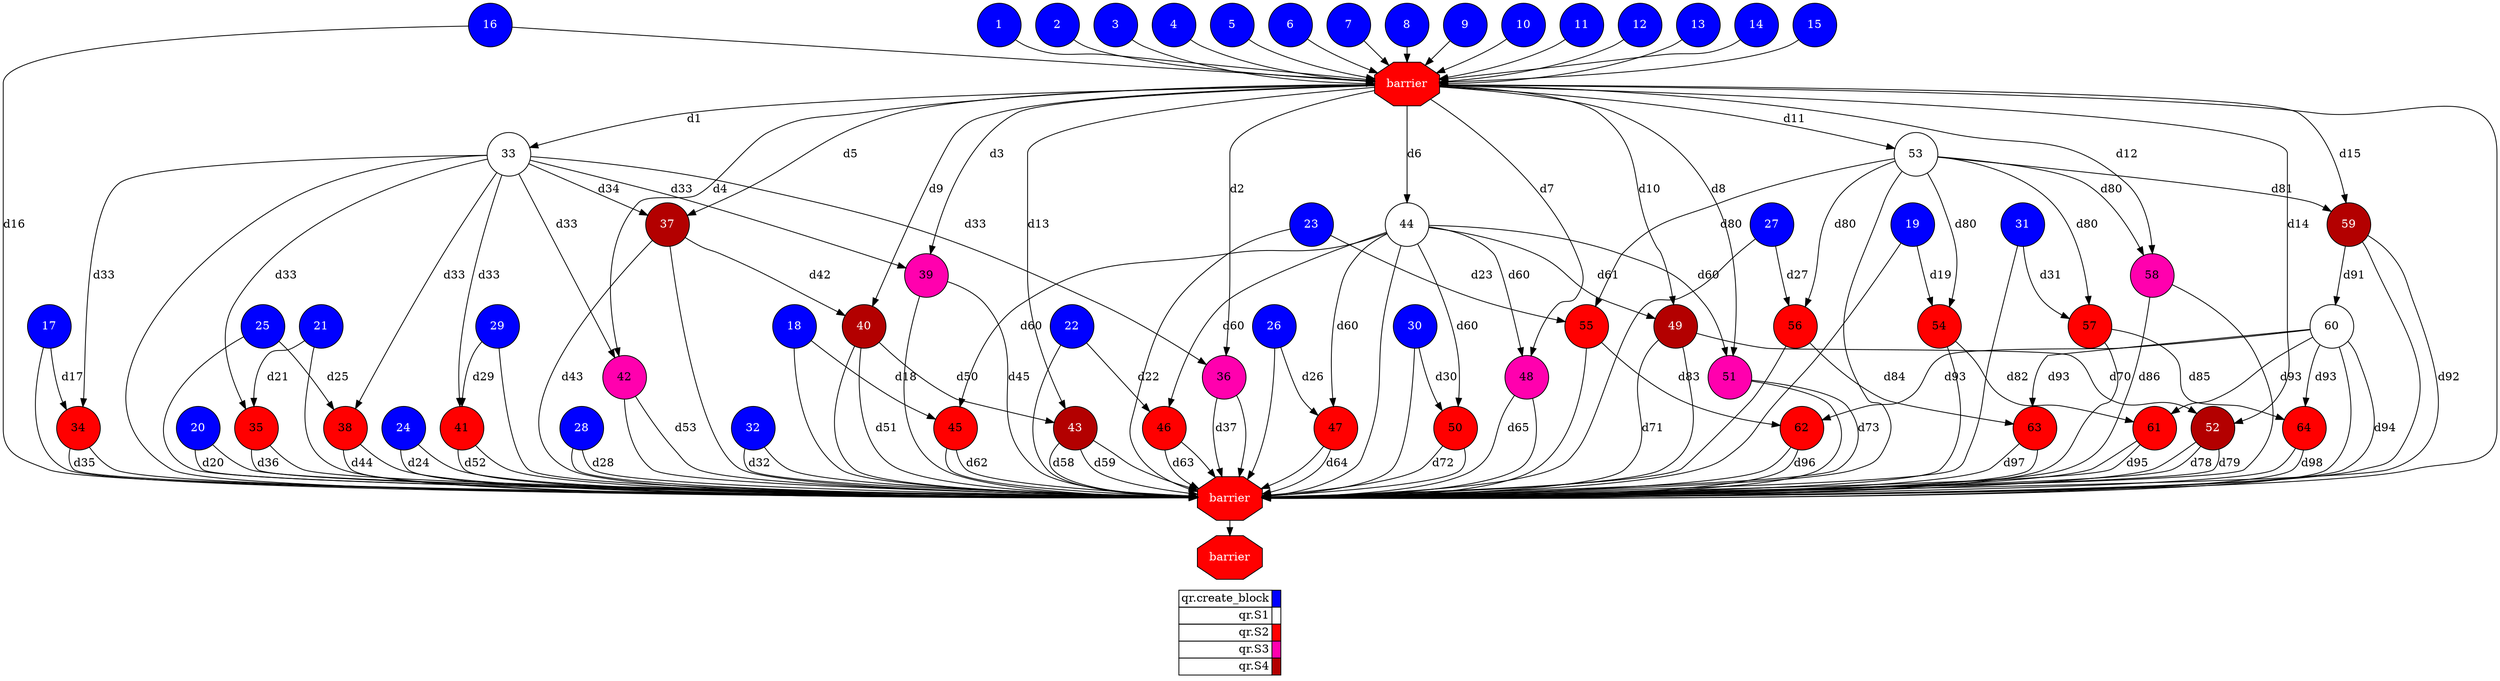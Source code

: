 digraph {
  rankdir=TB;
  labeljust="l";
  subgraph dependence_graph {
    ranksep=0.20;
    node[height=0.75];

1[shape=circle, style=filled fillcolor="#0000ff" fontcolor="#ffffff"];
2[shape=circle, style=filled fillcolor="#0000ff" fontcolor="#ffffff"];
3[shape=circle, style=filled fillcolor="#0000ff" fontcolor="#ffffff"];
4[shape=circle, style=filled fillcolor="#0000ff" fontcolor="#ffffff"];
5[shape=circle, style=filled fillcolor="#0000ff" fontcolor="#ffffff"];
6[shape=circle, style=filled fillcolor="#0000ff" fontcolor="#ffffff"];
7[shape=circle, style=filled fillcolor="#0000ff" fontcolor="#ffffff"];
8[shape=circle, style=filled fillcolor="#0000ff" fontcolor="#ffffff"];
9[shape=circle, style=filled fillcolor="#0000ff" fontcolor="#ffffff"];
10[shape=circle, style=filled fillcolor="#0000ff" fontcolor="#ffffff"];
11[shape=circle, style=filled fillcolor="#0000ff" fontcolor="#ffffff"];
12[shape=circle, style=filled fillcolor="#0000ff" fontcolor="#ffffff"];
13[shape=circle, style=filled fillcolor="#0000ff" fontcolor="#ffffff"];
14[shape=circle, style=filled fillcolor="#0000ff" fontcolor="#ffffff"];
15[shape=circle, style=filled fillcolor="#0000ff" fontcolor="#ffffff"];
16[shape=circle, style=filled fillcolor="#0000ff" fontcolor="#ffffff"];
Synchro1[label="barrier", shape=octagon, style=filled fillcolor="#ff0000" fontcolor="#FFFFFF"];
8 -> Synchro1;
4 -> Synchro1;
6 -> Synchro1;
9 -> Synchro1;
11 -> Synchro1;
12 -> Synchro1;
3 -> Synchro1;
2 -> Synchro1;
14 -> Synchro1;
13 -> Synchro1;
16 -> Synchro1;
15 -> Synchro1;
5 -> Synchro1;
7 -> Synchro1;
1 -> Synchro1;
10 -> Synchro1;
17[shape=circle, style=filled fillcolor="#0000ff" fontcolor="#ffffff"];
18[shape=circle, style=filled fillcolor="#0000ff" fontcolor="#ffffff"];
19[shape=circle, style=filled fillcolor="#0000ff" fontcolor="#ffffff"];
20[shape=circle, style=filled fillcolor="#0000ff" fontcolor="#ffffff"];
21[shape=circle, style=filled fillcolor="#0000ff" fontcolor="#ffffff"];
22[shape=circle, style=filled fillcolor="#0000ff" fontcolor="#ffffff"];
23[shape=circle, style=filled fillcolor="#0000ff" fontcolor="#ffffff"];
24[shape=circle, style=filled fillcolor="#0000ff" fontcolor="#ffffff"];
25[shape=circle, style=filled fillcolor="#0000ff" fontcolor="#ffffff"];
26[shape=circle, style=filled fillcolor="#0000ff" fontcolor="#ffffff"];
27[shape=circle, style=filled fillcolor="#0000ff" fontcolor="#ffffff"];
28[shape=circle, style=filled fillcolor="#0000ff" fontcolor="#ffffff"];
29[shape=circle, style=filled fillcolor="#0000ff" fontcolor="#ffffff"];
30[shape=circle, style=filled fillcolor="#0000ff" fontcolor="#ffffff"];
31[shape=circle, style=filled fillcolor="#0000ff" fontcolor="#ffffff"];
32[shape=circle, style=filled fillcolor="#0000ff" fontcolor="#ffffff"];
33[shape=circle, style=filled fillcolor="#ffffff" fontcolor="#000000"];
Synchro1 -> 33[ label="d1" ];
34[shape=circle, style=filled fillcolor="#ff0000" fontcolor="#000000"];
17 -> 34[ label="d17" ];
33 -> 34[ label="d33" ];
35[shape=circle, style=filled fillcolor="#ff0000" fontcolor="#000000"];
21 -> 35[ label="d21" ];
33 -> 35[ label="d33" ];
36[shape=circle, style=filled fillcolor="#ff00ae" fontcolor="#000000"];
33 -> 36[ label="d33" ];
Synchro1 -> 36[ label="d2" ];
37[shape=circle, style=filled fillcolor="#b30000" fontcolor="#ffffff"];
33 -> 37[ label="d34" ];
Synchro1 -> 37[ label="d5" ];
38[shape=circle, style=filled fillcolor="#ff0000" fontcolor="#000000"];
25 -> 38[ label="d25" ];
33 -> 38[ label="d33" ];
39[shape=circle, style=filled fillcolor="#ff00ae" fontcolor="#000000"];
33 -> 39[ label="d33" ];
Synchro1 -> 39[ label="d3" ];
40[shape=circle, style=filled fillcolor="#b30000" fontcolor="#ffffff"];
37 -> 40[ label="d42" ];
Synchro1 -> 40[ label="d9" ];
41[shape=circle, style=filled fillcolor="#ff0000" fontcolor="#000000"];
29 -> 41[ label="d29" ];
33 -> 41[ label="d33" ];
42[shape=circle, style=filled fillcolor="#ff00ae" fontcolor="#000000"];
33 -> 42[ label="d33" ];
Synchro1 -> 42[ label="d4" ];
43[shape=circle, style=filled fillcolor="#b30000" fontcolor="#ffffff"];
40 -> 43[ label="d50" ];
Synchro1 -> 43[ label="d13" ];
44[shape=circle, style=filled fillcolor="#ffffff" fontcolor="#000000"];
Synchro1 -> 44[ label="d6" ];
45[shape=circle, style=filled fillcolor="#ff0000" fontcolor="#000000"];
18 -> 45[ label="d18" ];
44 -> 45[ label="d60" ];
46[shape=circle, style=filled fillcolor="#ff0000" fontcolor="#000000"];
22 -> 46[ label="d22" ];
44 -> 46[ label="d60" ];
47[shape=circle, style=filled fillcolor="#ff0000" fontcolor="#000000"];
26 -> 47[ label="d26" ];
44 -> 47[ label="d60" ];
48[shape=circle, style=filled fillcolor="#ff00ae" fontcolor="#000000"];
44 -> 48[ label="d60" ];
Synchro1 -> 48[ label="d7" ];
49[shape=circle, style=filled fillcolor="#b30000" fontcolor="#ffffff"];
44 -> 49[ label="d61" ];
Synchro1 -> 49[ label="d10" ];
50[shape=circle, style=filled fillcolor="#ff0000" fontcolor="#000000"];
30 -> 50[ label="d30" ];
44 -> 50[ label="d60" ];
51[shape=circle, style=filled fillcolor="#ff00ae" fontcolor="#000000"];
44 -> 51[ label="d60" ];
Synchro1 -> 51[ label="d8" ];
52[shape=circle, style=filled fillcolor="#b30000" fontcolor="#ffffff"];
49 -> 52[ label="d70" ];
Synchro1 -> 52[ label="d14" ];
53[shape=circle, style=filled fillcolor="#ffffff" fontcolor="#000000"];
Synchro1 -> 53[ label="d11" ];
54[shape=circle, style=filled fillcolor="#ff0000" fontcolor="#000000"];
19 -> 54[ label="d19" ];
53 -> 54[ label="d80" ];
55[shape=circle, style=filled fillcolor="#ff0000" fontcolor="#000000"];
23 -> 55[ label="d23" ];
53 -> 55[ label="d80" ];
56[shape=circle, style=filled fillcolor="#ff0000" fontcolor="#000000"];
27 -> 56[ label="d27" ];
53 -> 56[ label="d80" ];
57[shape=circle, style=filled fillcolor="#ff0000" fontcolor="#000000"];
31 -> 57[ label="d31" ];
53 -> 57[ label="d80" ];
58[shape=circle, style=filled fillcolor="#ff00ae" fontcolor="#000000"];
53 -> 58[ label="d80" ];
Synchro1 -> 58[ label="d12" ];
59[shape=circle, style=filled fillcolor="#b30000" fontcolor="#ffffff"];
53 -> 59[ label="d81" ];
Synchro1 -> 59[ label="d15" ];
60[shape=circle, style=filled fillcolor="#ffffff" fontcolor="#000000"];
59 -> 60[ label="d91" ];
61[shape=circle, style=filled fillcolor="#ff0000" fontcolor="#000000"];
54 -> 61[ label="d82" ];
60 -> 61[ label="d93" ];
62[shape=circle, style=filled fillcolor="#ff0000" fontcolor="#000000"];
55 -> 62[ label="d83" ];
60 -> 62[ label="d93" ];
63[shape=circle, style=filled fillcolor="#ff0000" fontcolor="#000000"];
56 -> 63[ label="d84" ];
60 -> 63[ label="d93" ];
64[shape=circle, style=filled fillcolor="#ff0000" fontcolor="#000000"];
57 -> 64[ label="d85" ];
60 -> 64[ label="d93" ];
Synchro2[label="barrier", shape=octagon, style=filled fillcolor="#ff0000" fontcolor="#FFFFFF"];
Synchro1 -> Synchro2;
18 -> Synchro2;
49 -> Synchro2;
25 -> Synchro2;
60 -> Synchro2;
38 -> Synchro2;
41 -> Synchro2;
53 -> Synchro2;
51 -> Synchro2;
34 -> Synchro2;
47 -> Synchro2;
57 -> Synchro2;
31 -> Synchro2;
42 -> Synchro2;
62 -> Synchro2;
23 -> Synchro2;
29 -> Synchro2;
55 -> Synchro2;
39 -> Synchro2;
63 -> Synchro2;
21 -> Synchro2;
45 -> Synchro2;
17 -> Synchro2;
33 -> Synchro2;
54 -> Synchro2;
32 -> Synchro2;
52 -> Synchro2;
50 -> Synchro2;
19 -> Synchro2;
44 -> Synchro2;
36 -> Synchro2;
28 -> Synchro2;
59 -> Synchro2;
37 -> Synchro2;
64 -> Synchro2;
48 -> Synchro2;
61 -> Synchro2;
30 -> Synchro2;
46 -> Synchro2;
20 -> Synchro2;
43 -> Synchro2;
26 -> Synchro2;
58 -> Synchro2;
56 -> Synchro2;
35 -> Synchro2;
22 -> Synchro2;
24 -> Synchro2;
40 -> Synchro2;
27 -> Synchro2;
34 -> Synchro2[ label="d35" ];
45 -> Synchro2[ label="d62" ];
61 -> Synchro2[ label="d95" ];
20 -> Synchro2[ label="d20" ];
35 -> Synchro2[ label="d36" ];
46 -> Synchro2[ label="d63" ];
62 -> Synchro2[ label="d96" ];
24 -> Synchro2[ label="d24" ];
38 -> Synchro2[ label="d44" ];
47 -> Synchro2[ label="d64" ];
63 -> Synchro2[ label="d97" ];
28 -> Synchro2[ label="d28" ];
41 -> Synchro2[ label="d52" ];
50 -> Synchro2[ label="d72" ];
64 -> Synchro2[ label="d98" ];
32 -> Synchro2[ label="d32" ];
43 -> Synchro2[ label="d58" ];
36 -> Synchro2[ label="d37" ];
39 -> Synchro2[ label="d45" ];
42 -> Synchro2[ label="d53" ];
37 -> Synchro2[ label="d43" ];
52 -> Synchro2[ label="d78" ];
48 -> Synchro2[ label="d65" ];
51 -> Synchro2[ label="d73" ];
40 -> Synchro2[ label="d51" ];
49 -> Synchro2[ label="d71" ];
60 -> Synchro2[ label="d94" ];
58 -> Synchro2[ label="d86" ];
43 -> Synchro2[ label="d59" ];
52 -> Synchro2[ label="d79" ];
59 -> Synchro2[ label="d92" ];
16 -> Synchro2[ label="d16" ];
Synchro3[label="barrier", shape=octagon, style=filled fillcolor="#ff0000" fontcolor="#FFFFFF"];
Synchro2 -> Synchro3;  }
  subgraph legend {
    rank=sink;
    node [shape=plaintext, height=0.75];
    ranksep=0.20;
    label = "Legend";
    key [label=<
      <table border="0" cellpadding="2" cellspacing="0" cellborder="1">
<tr>
<td align="right">qr.create_block</td>
<td bgcolor="#0000ff">&nbsp;</td>
</tr>
<tr>
<td align="right">qr.S1</td>
<td bgcolor="#ffffff">&nbsp;</td>
</tr>
<tr>
<td align="right">qr.S2</td>
<td bgcolor="#ff0000">&nbsp;</td>
</tr>
<tr>
<td align="right">qr.S3</td>
<td bgcolor="#ff00ae">&nbsp;</td>
</tr>
<tr>
<td align="right">qr.S4</td>
<td bgcolor="#b30000">&nbsp;</td>
</tr>
      </table>
    >]
  }
}
